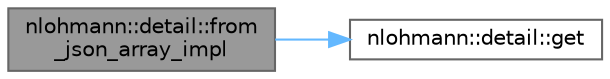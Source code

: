 digraph "nlohmann::detail::from_json_array_impl"
{
 // LATEX_PDF_SIZE
  bgcolor="transparent";
  edge [fontname=Helvetica,fontsize=10,labelfontname=Helvetica,labelfontsize=10];
  node [fontname=Helvetica,fontsize=10,shape=box,height=0.2,width=0.4];
  rankdir="LR";
  Node1 [id="Node000001",label="nlohmann::detail::from\l_json_array_impl",height=0.2,width=0.4,color="gray40", fillcolor="grey60", style="filled", fontcolor="black",tooltip=" "];
  Node1 -> Node2 [id="edge2_Node000001_Node000002",color="steelblue1",style="solid",tooltip=" "];
  Node2 [id="Node000002",label="nlohmann::detail::get",height=0.2,width=0.4,color="grey40", fillcolor="white", style="filled",URL="$namespacenlohmann_1_1detail.html#acc422c11342b31368f610b6f96fcedc6",tooltip=" "];
}
